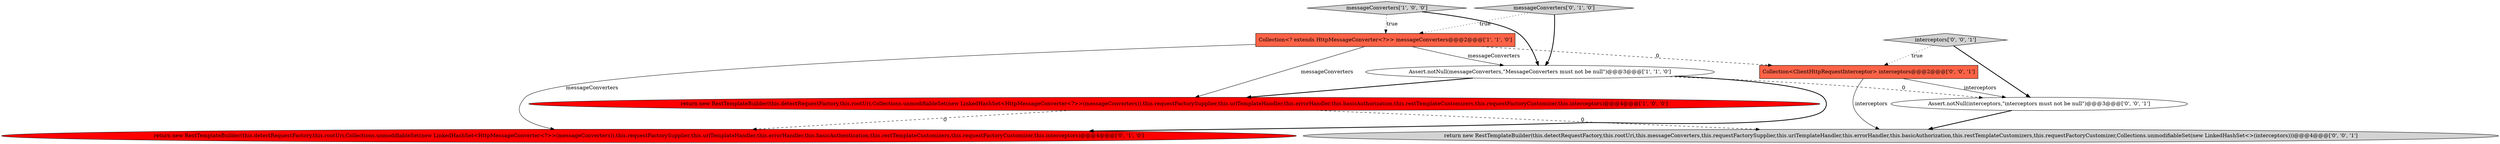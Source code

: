 digraph {
5 [style = filled, label = "return new RestTemplateBuilder(this.detectRequestFactory,this.rootUri,Collections.unmodifiableSet(new LinkedHashSet<HttpMessageConverter<?>>(messageConverters)),this.requestFactorySupplier,this.uriTemplateHandler,this.errorHandler,this.basicAuthentication,this.restTemplateCustomizers,this.requestFactoryCustomizer,this.interceptors)@@@4@@@['0', '1', '0']", fillcolor = red, shape = ellipse image = "AAA1AAABBB2BBB"];
1 [style = filled, label = "messageConverters['1', '0', '0']", fillcolor = lightgray, shape = diamond image = "AAA0AAABBB1BBB"];
2 [style = filled, label = "Collection<? extends HttpMessageConverter<?>> messageConverters@@@2@@@['1', '1', '0']", fillcolor = tomato, shape = box image = "AAA0AAABBB1BBB"];
3 [style = filled, label = "Assert.notNull(messageConverters,\"MessageConverters must not be null\")@@@3@@@['1', '1', '0']", fillcolor = white, shape = ellipse image = "AAA0AAABBB1BBB"];
0 [style = filled, label = "return new RestTemplateBuilder(this.detectRequestFactory,this.rootUri,Collections.unmodifiableSet(new LinkedHashSet<HttpMessageConverter<?>>(messageConverters)),this.requestFactorySupplier,this.uriTemplateHandler,this.errorHandler,this.basicAuthorization,this.restTemplateCustomizers,this.requestFactoryCustomizer,this.interceptors)@@@4@@@['1', '0', '0']", fillcolor = red, shape = ellipse image = "AAA1AAABBB1BBB"];
8 [style = filled, label = "interceptors['0', '0', '1']", fillcolor = lightgray, shape = diamond image = "AAA0AAABBB3BBB"];
4 [style = filled, label = "messageConverters['0', '1', '0']", fillcolor = lightgray, shape = diamond image = "AAA0AAABBB2BBB"];
6 [style = filled, label = "Collection<ClientHttpRequestInterceptor> interceptors@@@2@@@['0', '0', '1']", fillcolor = tomato, shape = box image = "AAA0AAABBB3BBB"];
7 [style = filled, label = "Assert.notNull(interceptors,\"interceptors must not be null\")@@@3@@@['0', '0', '1']", fillcolor = white, shape = ellipse image = "AAA0AAABBB3BBB"];
9 [style = filled, label = "return new RestTemplateBuilder(this.detectRequestFactory,this.rootUri,this.messageConverters,this.requestFactorySupplier,this.uriTemplateHandler,this.errorHandler,this.basicAuthorization,this.restTemplateCustomizers,this.requestFactoryCustomizer,Collections.unmodifiableSet(new LinkedHashSet<>(interceptors)))@@@4@@@['0', '0', '1']", fillcolor = lightgray, shape = ellipse image = "AAA0AAABBB3BBB"];
2->0 [style = solid, label="messageConverters"];
1->3 [style = bold, label=""];
7->9 [style = bold, label=""];
4->3 [style = bold, label=""];
2->3 [style = solid, label="messageConverters"];
2->5 [style = solid, label="messageConverters"];
3->5 [style = bold, label=""];
0->9 [style = dashed, label="0"];
8->6 [style = dotted, label="true"];
1->2 [style = dotted, label="true"];
0->5 [style = dashed, label="0"];
6->9 [style = solid, label="interceptors"];
3->7 [style = dashed, label="0"];
6->7 [style = solid, label="interceptors"];
3->0 [style = bold, label=""];
8->7 [style = bold, label=""];
4->2 [style = dotted, label="true"];
2->6 [style = dashed, label="0"];
}
